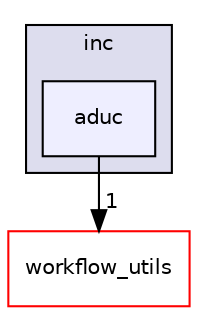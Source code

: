 digraph "src/utils/test_utils/inc/aduc" {
  compound=true
  node [ fontsize="10", fontname="Helvetica"];
  edge [ labelfontsize="10", labelfontname="Helvetica"];
  subgraph clusterdir_11673fc332f25ee1faefa097af0084d1 {
    graph [ bgcolor="#ddddee", pencolor="black", label="inc" fontname="Helvetica", fontsize="10", URL="dir_11673fc332f25ee1faefa097af0084d1.html"]
  dir_46174492947af736bfbf792a2e4c5bf9 [shape=box, label="aduc", style="filled", fillcolor="#eeeeff", pencolor="black", URL="dir_46174492947af736bfbf792a2e4c5bf9.html"];
  }
  dir_3609918b652c56e90cd3666900d9b146 [shape=box label="workflow_utils" fillcolor="white" style="filled" color="red" URL="dir_3609918b652c56e90cd3666900d9b146.html"];
  dir_46174492947af736bfbf792a2e4c5bf9->dir_3609918b652c56e90cd3666900d9b146 [headlabel="1", labeldistance=1.5 headhref="dir_000235_000240.html"];
}
